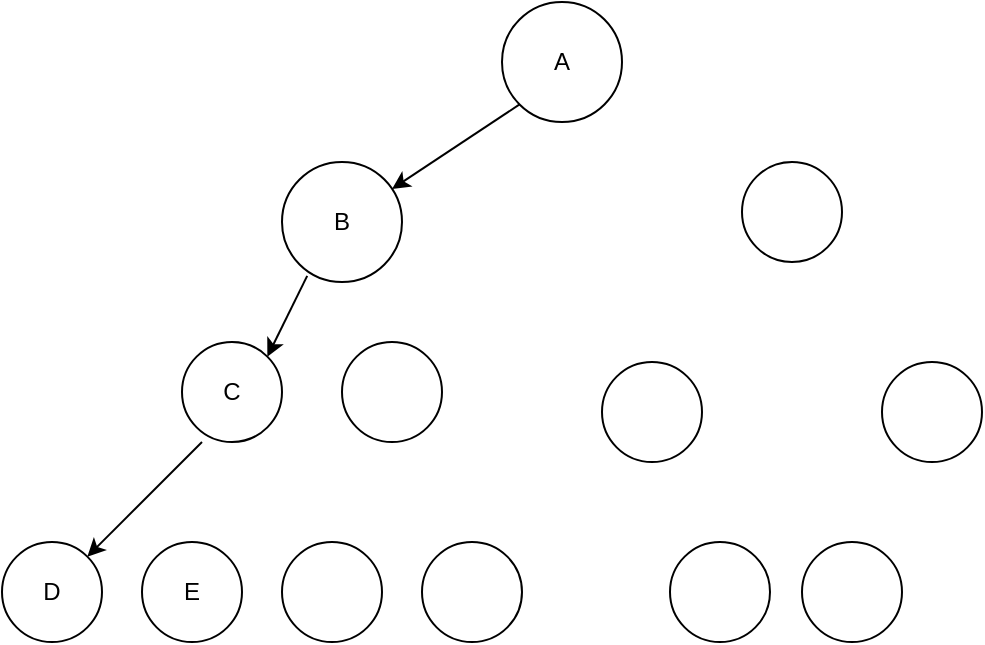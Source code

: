 <mxfile version="13.6.5" type="github">
  <diagram id="zsNzX87QLFjyHoXzqY_S" name="Page-1">
    <mxGraphModel dx="1186" dy="659" grid="1" gridSize="10" guides="1" tooltips="1" connect="1" arrows="1" fold="1" page="1" pageScale="1" pageWidth="827" pageHeight="1169" math="0" shadow="0">
      <root>
        <mxCell id="0" />
        <mxCell id="1" parent="0" />
        <mxCell id="sEA5e1uq30AUpPjvAuhy-2" value="A" style="ellipse;whiteSpace=wrap;html=1;aspect=fixed;" vertex="1" parent="1">
          <mxGeometry x="330" y="60" width="60" height="60" as="geometry" />
        </mxCell>
        <mxCell id="sEA5e1uq30AUpPjvAuhy-3" value="B" style="ellipse;whiteSpace=wrap;html=1;aspect=fixed;" vertex="1" parent="1">
          <mxGeometry x="220" y="140" width="60" height="60" as="geometry" />
        </mxCell>
        <mxCell id="sEA5e1uq30AUpPjvAuhy-4" value="C" style="ellipse;whiteSpace=wrap;html=1;aspect=fixed;direction=south;" vertex="1" parent="1">
          <mxGeometry x="170" y="230" width="50" height="50" as="geometry" />
        </mxCell>
        <mxCell id="sEA5e1uq30AUpPjvAuhy-6" value="" style="ellipse;whiteSpace=wrap;html=1;aspect=fixed;" vertex="1" parent="1">
          <mxGeometry x="520" y="240" width="50" height="50" as="geometry" />
        </mxCell>
        <mxCell id="sEA5e1uq30AUpPjvAuhy-7" value="" style="ellipse;whiteSpace=wrap;html=1;aspect=fixed;" vertex="1" parent="1">
          <mxGeometry x="380" y="240" width="50" height="50" as="geometry" />
        </mxCell>
        <mxCell id="sEA5e1uq30AUpPjvAuhy-8" value="" style="ellipse;whiteSpace=wrap;html=1;aspect=fixed;" vertex="1" parent="1">
          <mxGeometry x="250" y="230" width="50" height="50" as="geometry" />
        </mxCell>
        <mxCell id="sEA5e1uq30AUpPjvAuhy-9" value="" style="ellipse;whiteSpace=wrap;html=1;aspect=fixed;" vertex="1" parent="1">
          <mxGeometry x="450" y="140" width="50" height="50" as="geometry" />
        </mxCell>
        <mxCell id="sEA5e1uq30AUpPjvAuhy-10" value="D" style="ellipse;whiteSpace=wrap;html=1;aspect=fixed;" vertex="1" parent="1">
          <mxGeometry x="80" y="330" width="50" height="50" as="geometry" />
        </mxCell>
        <mxCell id="sEA5e1uq30AUpPjvAuhy-11" value="E" style="ellipse;whiteSpace=wrap;html=1;aspect=fixed;" vertex="1" parent="1">
          <mxGeometry x="150" y="330" width="50" height="50" as="geometry" />
        </mxCell>
        <mxCell id="sEA5e1uq30AUpPjvAuhy-12" value="" style="ellipse;whiteSpace=wrap;html=1;aspect=fixed;" vertex="1" parent="1">
          <mxGeometry x="220" y="330" width="50" height="50" as="geometry" />
        </mxCell>
        <mxCell id="sEA5e1uq30AUpPjvAuhy-13" value="" style="ellipse;whiteSpace=wrap;html=1;aspect=fixed;" vertex="1" parent="1">
          <mxGeometry x="290" y="330" width="50" height="50" as="geometry" />
        </mxCell>
        <mxCell id="sEA5e1uq30AUpPjvAuhy-14" value="" style="ellipse;whiteSpace=wrap;html=1;aspect=fixed;" vertex="1" parent="1">
          <mxGeometry x="414" y="330" width="50" height="50" as="geometry" />
        </mxCell>
        <mxCell id="sEA5e1uq30AUpPjvAuhy-15" value="" style="ellipse;whiteSpace=wrap;html=1;aspect=fixed;" vertex="1" parent="1">
          <mxGeometry x="480" y="330" width="50" height="50" as="geometry" />
        </mxCell>
        <mxCell id="sEA5e1uq30AUpPjvAuhy-16" value="" style="endArrow=classic;html=1;exitX=0;exitY=1;exitDx=0;exitDy=0;" edge="1" parent="1" source="sEA5e1uq30AUpPjvAuhy-2" target="sEA5e1uq30AUpPjvAuhy-3">
          <mxGeometry width="50" height="50" relative="1" as="geometry">
            <mxPoint x="280" y="160" as="sourcePoint" />
            <mxPoint x="260" y="80" as="targetPoint" />
          </mxGeometry>
        </mxCell>
        <mxCell id="sEA5e1uq30AUpPjvAuhy-17" value="" style="endArrow=classic;html=1;entryX=0;entryY=0;entryDx=0;entryDy=0;exitX=0.21;exitY=0.949;exitDx=0;exitDy=0;exitPerimeter=0;" edge="1" parent="1" source="sEA5e1uq30AUpPjvAuhy-3" target="sEA5e1uq30AUpPjvAuhy-4">
          <mxGeometry width="50" height="50" relative="1" as="geometry">
            <mxPoint x="240" y="190" as="sourcePoint" />
            <mxPoint x="186.259" y="222.281" as="targetPoint" />
          </mxGeometry>
        </mxCell>
        <mxCell id="sEA5e1uq30AUpPjvAuhy-55" value="" style="endArrow=classic;html=1;entryX=1;entryY=0;entryDx=0;entryDy=0;" edge="1" parent="1" target="sEA5e1uq30AUpPjvAuhy-10">
          <mxGeometry width="50" height="50" relative="1" as="geometry">
            <mxPoint x="180" y="280" as="sourcePoint" />
            <mxPoint x="140" y="320" as="targetPoint" />
          </mxGeometry>
        </mxCell>
      </root>
    </mxGraphModel>
  </diagram>
</mxfile>
